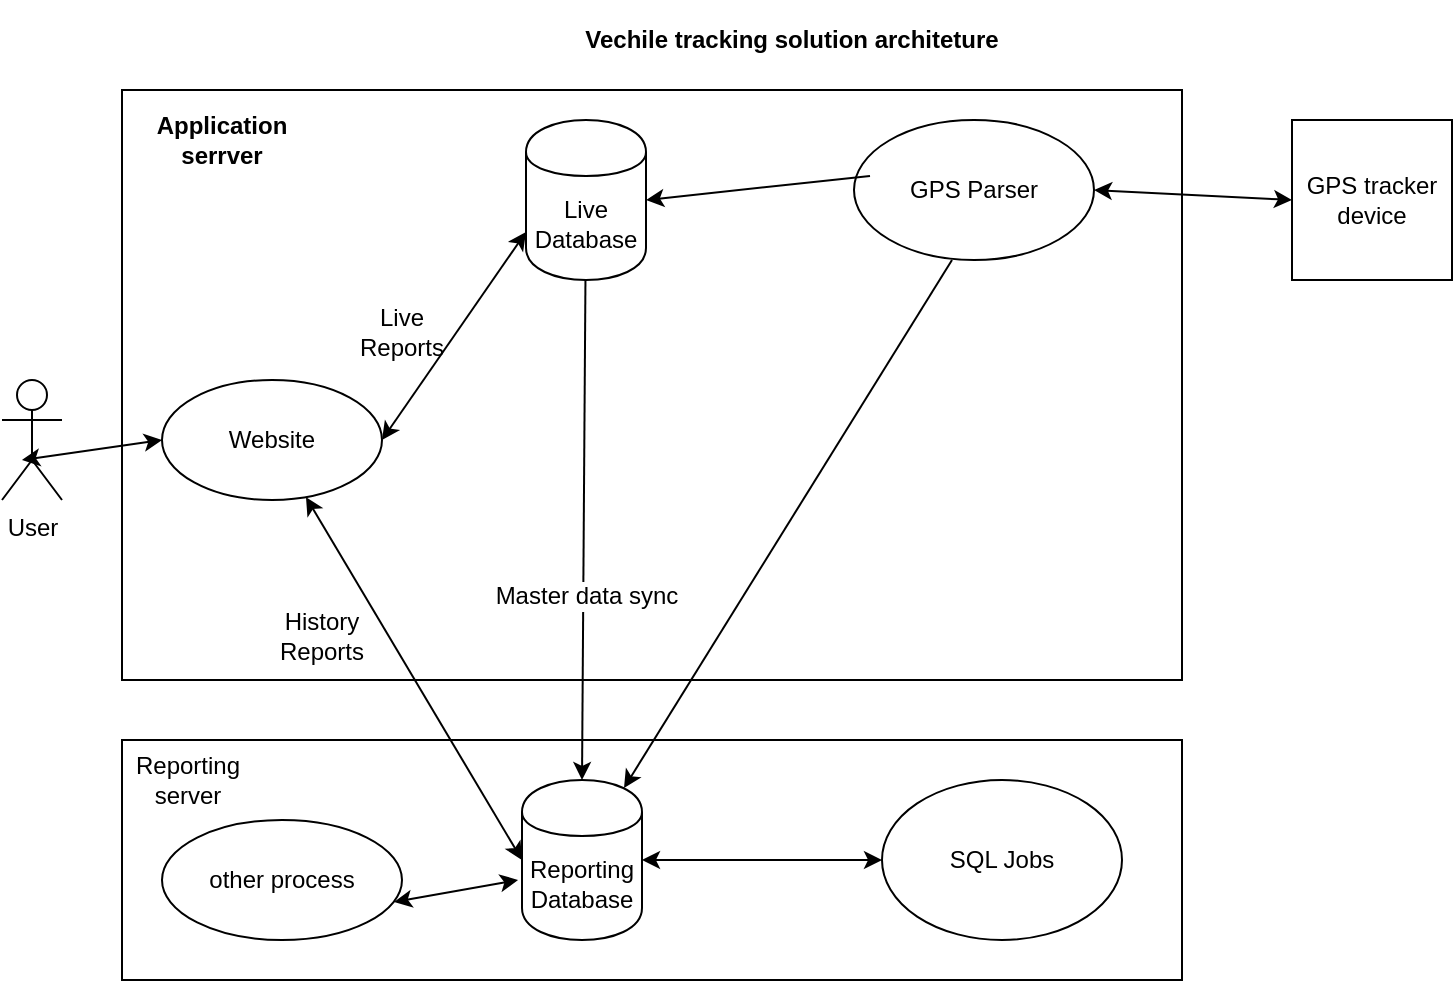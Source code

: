 <mxfile version="10.6.2" type="github"><diagram id="zHe4CY8XMsQfp38rmFLk" name="Page-1"><mxGraphModel dx="1394" dy="771" grid="1" gridSize="10" guides="1" tooltips="1" connect="1" arrows="1" fold="1" page="1" pageScale="1" pageWidth="850" pageHeight="1100" math="0" shadow="0"><root><mxCell id="0"/><mxCell id="1" parent="0"/><mxCell id="LbRNPMHrfJi3IYBkp5Uc-1" value="" style="rounded=0;whiteSpace=wrap;html=1;" vertex="1" parent="1"><mxGeometry x="80" y="430" width="530" height="120" as="geometry"/></mxCell><mxCell id="LbRNPMHrfJi3IYBkp5Uc-2" value="" style="rounded=0;whiteSpace=wrap;html=1;" vertex="1" parent="1"><mxGeometry x="80" y="105" width="530" height="295" as="geometry"/></mxCell><mxCell id="LbRNPMHrfJi3IYBkp5Uc-3" value="GPS tracker device" style="whiteSpace=wrap;html=1;aspect=fixed;" vertex="1" parent="1"><mxGeometry x="665" y="120" width="80" height="80" as="geometry"/></mxCell><mxCell id="LbRNPMHrfJi3IYBkp5Uc-4" style="edgeStyle=none;rounded=0;html=1;entryX=0.5;entryY=0;jettySize=auto;orthogonalLoop=1;entryDx=0;entryDy=0;" edge="1" parent="1" source="LbRNPMHrfJi3IYBkp5Uc-5" target="LbRNPMHrfJi3IYBkp5Uc-6"><mxGeometry relative="1" as="geometry"><mxPoint x="312" y="285" as="targetPoint"/></mxGeometry></mxCell><mxCell id="75xh1AMyfLWsjRzBUCzv-1" value="Master data sync" style="text;html=1;resizable=0;points=[];align=center;verticalAlign=middle;labelBackgroundColor=#ffffff;" vertex="1" connectable="0" parent="LbRNPMHrfJi3IYBkp5Uc-4"><mxGeometry x="0.264" y="1" relative="1" as="geometry"><mxPoint as="offset"/></mxGeometry></mxCell><mxCell id="LbRNPMHrfJi3IYBkp5Uc-5" value="Live Database" style="shape=cylinder;whiteSpace=wrap;html=1;boundedLbl=1;" vertex="1" parent="1"><mxGeometry x="282" y="120" width="60" height="80" as="geometry"/></mxCell><mxCell id="LbRNPMHrfJi3IYBkp5Uc-6" value="Reporting Database&lt;br&gt;" style="shape=cylinder;whiteSpace=wrap;html=1;boundedLbl=1;" vertex="1" parent="1"><mxGeometry x="280" y="450" width="60" height="80" as="geometry"/></mxCell><mxCell id="LbRNPMHrfJi3IYBkp5Uc-7" value="Website" style="ellipse;whiteSpace=wrap;html=1;" vertex="1" parent="1"><mxGeometry x="100" y="250" width="110" height="60" as="geometry"/></mxCell><mxCell id="LbRNPMHrfJi3IYBkp5Uc-11" value="SQL Jobs" style="ellipse;whiteSpace=wrap;html=1;" vertex="1" parent="1"><mxGeometry x="460" y="450" width="120" height="80" as="geometry"/></mxCell><mxCell id="LbRNPMHrfJi3IYBkp5Uc-12" value="Vechile tracking solution architeture" style="text;html=1;strokeColor=none;fillColor=none;align=center;verticalAlign=middle;whiteSpace=wrap;rounded=0;fontStyle=1" vertex="1" parent="1"><mxGeometry x="300" y="60" width="230" height="40" as="geometry"/></mxCell><mxCell id="LbRNPMHrfJi3IYBkp5Uc-13" value="User" style="shape=umlActor;verticalLabelPosition=bottom;labelBackgroundColor=#ffffff;verticalAlign=top;html=1;outlineConnect=0;" vertex="1" parent="1"><mxGeometry x="20" y="250" width="30" height="60" as="geometry"/></mxCell><mxCell id="LbRNPMHrfJi3IYBkp5Uc-14" value="" style="endArrow=classic;startArrow=classic;html=1;exitX=0;exitY=0.5;" edge="1" parent="1" source="LbRNPMHrfJi3IYBkp5Uc-7"><mxGeometry width="50" height="50" relative="1" as="geometry"><mxPoint x="480" y="180" as="sourcePoint"/><mxPoint x="30" y="290" as="targetPoint"/><Array as="points"/></mxGeometry></mxCell><mxCell id="LbRNPMHrfJi3IYBkp5Uc-15" value="GPS Parser" style="ellipse;whiteSpace=wrap;html=1;" vertex="1" parent="1"><mxGeometry x="446" y="120" width="120" height="70" as="geometry"/></mxCell><mxCell id="LbRNPMHrfJi3IYBkp5Uc-16" value="" style="endArrow=classic;startArrow=classic;html=1;entryX=0;entryY=0.7;exitX=1;exitY=0.5;" edge="1" parent="1" source="LbRNPMHrfJi3IYBkp5Uc-7" target="LbRNPMHrfJi3IYBkp5Uc-5"><mxGeometry width="50" height="50" relative="1" as="geometry"><mxPoint x="220" y="270" as="sourcePoint"/><mxPoint x="270" y="220" as="targetPoint"/></mxGeometry></mxCell><mxCell id="LbRNPMHrfJi3IYBkp5Uc-17" value="" style="endArrow=classic;startArrow=classic;html=1;entryX=0;entryY=0.5;" edge="1" parent="1" source="LbRNPMHrfJi3IYBkp5Uc-7" target="LbRNPMHrfJi3IYBkp5Uc-6"><mxGeometry width="50" height="50" relative="1" as="geometry"><mxPoint x="155" y="360" as="sourcePoint"/><mxPoint x="155" y="380.711" as="targetPoint"/></mxGeometry></mxCell><mxCell id="LbRNPMHrfJi3IYBkp5Uc-20" value="" style="endArrow=classic;startArrow=classic;html=1;entryX=0;entryY=0.5;exitX=1;exitY=0.5;" edge="1" parent="1" source="LbRNPMHrfJi3IYBkp5Uc-15" target="LbRNPMHrfJi3IYBkp5Uc-3"><mxGeometry width="50" height="50" relative="1" as="geometry"><mxPoint x="600" y="190" as="sourcePoint"/><mxPoint x="650" y="140" as="targetPoint"/></mxGeometry></mxCell><mxCell id="LbRNPMHrfJi3IYBkp5Uc-21" value="" style="endArrow=classic;startArrow=classic;html=1;entryX=0;entryY=0.5;" edge="1" parent="1" source="LbRNPMHrfJi3IYBkp5Uc-6" target="LbRNPMHrfJi3IYBkp5Uc-11"><mxGeometry width="50" height="50" relative="1" as="geometry"><mxPoint x="350" y="510" as="sourcePoint"/><mxPoint x="420.711" y="460" as="targetPoint"/></mxGeometry></mxCell><mxCell id="LbRNPMHrfJi3IYBkp5Uc-22" value="Application serrver" style="text;html=1;strokeColor=none;fillColor=none;align=center;verticalAlign=middle;whiteSpace=wrap;rounded=0;fontStyle=1" vertex="1" parent="1"><mxGeometry x="90" y="120" width="80" height="20" as="geometry"/></mxCell><mxCell id="LbRNPMHrfJi3IYBkp5Uc-23" value="Reporting server" style="text;html=1;strokeColor=none;fillColor=none;align=center;verticalAlign=middle;whiteSpace=wrap;rounded=0;" vertex="1" parent="1"><mxGeometry x="88" y="440" width="50" height="20" as="geometry"/></mxCell><mxCell id="LbRNPMHrfJi3IYBkp5Uc-24" value="Live Reports" style="text;html=1;strokeColor=none;fillColor=none;align=center;verticalAlign=middle;whiteSpace=wrap;rounded=0;" vertex="1" parent="1"><mxGeometry x="200" y="216" width="40" height="20" as="geometry"/></mxCell><mxCell id="LbRNPMHrfJi3IYBkp5Uc-25" value="History Reports" style="text;html=1;strokeColor=none;fillColor=none;align=center;verticalAlign=middle;whiteSpace=wrap;rounded=0;" vertex="1" parent="1"><mxGeometry x="160" y="368" width="40" height="20" as="geometry"/></mxCell><mxCell id="75xh1AMyfLWsjRzBUCzv-7" value="" style="endArrow=classic;html=1;entryX=0.85;entryY=0.05;entryDx=0;entryDy=0;entryPerimeter=0;" edge="1" parent="1" target="LbRNPMHrfJi3IYBkp5Uc-6"><mxGeometry width="50" height="50" relative="1" as="geometry"><mxPoint x="495" y="190" as="sourcePoint"/><mxPoint x="355" y="310" as="targetPoint"/></mxGeometry></mxCell><mxCell id="75xh1AMyfLWsjRzBUCzv-8" value="" style="endArrow=classic;html=1;entryX=1;entryY=0.5;entryDx=0;entryDy=0;" edge="1" parent="1" target="LbRNPMHrfJi3IYBkp5Uc-5"><mxGeometry width="50" height="50" relative="1" as="geometry"><mxPoint x="454" y="148" as="sourcePoint"/><mxPoint x="290" y="412" as="targetPoint"/></mxGeometry></mxCell><mxCell id="75xh1AMyfLWsjRzBUCzv-9" value="other process" style="ellipse;whiteSpace=wrap;html=1;" vertex="1" parent="1"><mxGeometry x="100" y="470" width="120" height="60" as="geometry"/></mxCell><mxCell id="75xh1AMyfLWsjRzBUCzv-11" value="" style="endArrow=classic;startArrow=classic;html=1;exitX=0.967;exitY=0.683;exitDx=0;exitDy=0;exitPerimeter=0;entryX=-0.033;entryY=0.625;entryDx=0;entryDy=0;entryPerimeter=0;" edge="1" parent="1" source="75xh1AMyfLWsjRzBUCzv-9" target="LbRNPMHrfJi3IYBkp5Uc-6"><mxGeometry width="50" height="50" relative="1" as="geometry"><mxPoint x="220" y="540" as="sourcePoint"/><mxPoint x="270" y="490" as="targetPoint"/></mxGeometry></mxCell></root></mxGraphModel></diagram><diagram id="Pu86or4I_9lsWGCSrJjE" name="Page-2"><mxGraphModel dx="1394" dy="771" grid="1" gridSize="10" guides="1" tooltips="1" connect="1" arrows="1" fold="1" page="1" pageScale="1" pageWidth="850" pageHeight="1100" math="0" shadow="0"><root><mxCell id="s_F1cdw_mMLnjErDUz20-0"/><mxCell id="s_F1cdw_mMLnjErDUz20-1" parent="s_F1cdw_mMLnjErDUz20-0"/><mxCell id="s_F1cdw_mMLnjErDUz20-2" value="" style="rounded=0;whiteSpace=wrap;html=1;" vertex="1" parent="s_F1cdw_mMLnjErDUz20-1"><mxGeometry x="80" y="430" width="530" height="120" as="geometry"/></mxCell><mxCell id="s_F1cdw_mMLnjErDUz20-3" value="" style="rounded=0;whiteSpace=wrap;html=1;" vertex="1" parent="s_F1cdw_mMLnjErDUz20-1"><mxGeometry x="80" y="105" width="530" height="295" as="geometry"/></mxCell><mxCell id="s_F1cdw_mMLnjErDUz20-4" value="GPS tracker device" style="whiteSpace=wrap;html=1;aspect=fixed;" vertex="1" parent="s_F1cdw_mMLnjErDUz20-1"><mxGeometry x="665" y="120" width="80" height="80" as="geometry"/></mxCell><mxCell id="s_F1cdw_mMLnjErDUz20-5" style="edgeStyle=none;rounded=0;html=1;entryX=0.5;entryY=0;jettySize=auto;orthogonalLoop=1;" edge="1" parent="s_F1cdw_mMLnjErDUz20-1" source="s_F1cdw_mMLnjErDUz20-6" target="s_F1cdw_mMLnjErDUz20-10"><mxGeometry relative="1" as="geometry"/></mxCell><mxCell id="s_F1cdw_mMLnjErDUz20-6" value="Live Database" style="shape=cylinder;whiteSpace=wrap;html=1;boundedLbl=1;" vertex="1" parent="s_F1cdw_mMLnjErDUz20-1"><mxGeometry x="282" y="120" width="60" height="80" as="geometry"/></mxCell><mxCell id="s_F1cdw_mMLnjErDUz20-7" value="Reporting Database&lt;br&gt;" style="shape=cylinder;whiteSpace=wrap;html=1;boundedLbl=1;" vertex="1" parent="s_F1cdw_mMLnjErDUz20-1"><mxGeometry x="280" y="450" width="60" height="80" as="geometry"/></mxCell><mxCell id="s_F1cdw_mMLnjErDUz20-8" value="Website" style="ellipse;whiteSpace=wrap;html=1;" vertex="1" parent="s_F1cdw_mMLnjErDUz20-1"><mxGeometry x="100" y="250" width="110" height="60" as="geometry"/></mxCell><mxCell id="s_F1cdw_mMLnjErDUz20-9" style="edgeStyle=none;rounded=0;html=1;entryX=0.5;entryY=0;jettySize=auto;orthogonalLoop=1;" edge="1" parent="s_F1cdw_mMLnjErDUz20-1" source="s_F1cdw_mMLnjErDUz20-10" target="s_F1cdw_mMLnjErDUz20-7"><mxGeometry relative="1" as="geometry"/></mxCell><mxCell id="s_F1cdw_mMLnjErDUz20-10" value="Copy data" style="ellipse;whiteSpace=wrap;html=1;" vertex="1" parent="s_F1cdw_mMLnjErDUz20-1"><mxGeometry x="252" y="285" width="120" height="50" as="geometry"/></mxCell><mxCell id="s_F1cdw_mMLnjErDUz20-11" value="Misc process 1" style="ellipse;whiteSpace=wrap;html=1;" vertex="1" parent="s_F1cdw_mMLnjErDUz20-1"><mxGeometry x="451" y="230" width="120" height="50" as="geometry"/></mxCell><mxCell id="s_F1cdw_mMLnjErDUz20-12" value="Misc process 2" style="ellipse;whiteSpace=wrap;html=1;" vertex="1" parent="s_F1cdw_mMLnjErDUz20-1"><mxGeometry x="460" y="450" width="120" height="80" as="geometry"/></mxCell><mxCell id="s_F1cdw_mMLnjErDUz20-13" value="Vechile tracking solution architeture" style="text;html=1;strokeColor=none;fillColor=none;align=center;verticalAlign=middle;whiteSpace=wrap;rounded=0;fontStyle=1" vertex="1" parent="s_F1cdw_mMLnjErDUz20-1"><mxGeometry x="300" y="60" width="230" height="40" as="geometry"/></mxCell><mxCell id="s_F1cdw_mMLnjErDUz20-14" value="User" style="shape=umlActor;verticalLabelPosition=bottom;labelBackgroundColor=#ffffff;verticalAlign=top;html=1;outlineConnect=0;" vertex="1" parent="s_F1cdw_mMLnjErDUz20-1"><mxGeometry x="20" y="250" width="30" height="60" as="geometry"/></mxCell><mxCell id="s_F1cdw_mMLnjErDUz20-15" value="" style="endArrow=classic;startArrow=classic;html=1;exitX=0;exitY=0.5;" edge="1" parent="s_F1cdw_mMLnjErDUz20-1" source="s_F1cdw_mMLnjErDUz20-8"><mxGeometry width="50" height="50" relative="1" as="geometry"><mxPoint x="480" y="180" as="sourcePoint"/><mxPoint x="30" y="290" as="targetPoint"/><Array as="points"/></mxGeometry></mxCell><mxCell id="s_F1cdw_mMLnjErDUz20-16" value="GPS Parser" style="ellipse;whiteSpace=wrap;html=1;" vertex="1" parent="s_F1cdw_mMLnjErDUz20-1"><mxGeometry x="446" y="120" width="120" height="80" as="geometry"/></mxCell><mxCell id="s_F1cdw_mMLnjErDUz20-17" value="" style="endArrow=classic;startArrow=classic;html=1;entryX=0;entryY=0.7;exitX=1;exitY=0.5;" edge="1" parent="s_F1cdw_mMLnjErDUz20-1" source="s_F1cdw_mMLnjErDUz20-8" target="s_F1cdw_mMLnjErDUz20-6"><mxGeometry width="50" height="50" relative="1" as="geometry"><mxPoint x="220" y="270" as="sourcePoint"/><mxPoint x="270" y="220" as="targetPoint"/></mxGeometry></mxCell><mxCell id="s_F1cdw_mMLnjErDUz20-18" value="" style="endArrow=classic;startArrow=classic;html=1;entryX=0;entryY=0.5;" edge="1" parent="s_F1cdw_mMLnjErDUz20-1" source="s_F1cdw_mMLnjErDUz20-8" target="s_F1cdw_mMLnjErDUz20-7"><mxGeometry width="50" height="50" relative="1" as="geometry"><mxPoint x="155" y="360" as="sourcePoint"/><mxPoint x="155" y="380.711" as="targetPoint"/></mxGeometry></mxCell><mxCell id="s_F1cdw_mMLnjErDUz20-19" value="" style="endArrow=classic;startArrow=classic;html=1;entryX=0;entryY=0.5;exitX=1;exitY=0.5;" edge="1" parent="s_F1cdw_mMLnjErDUz20-1" source="s_F1cdw_mMLnjErDUz20-6" target="s_F1cdw_mMLnjErDUz20-16"><mxGeometry width="50" height="50" relative="1" as="geometry"><mxPoint x="340" y="230" as="sourcePoint"/><mxPoint x="390" y="180" as="targetPoint"/></mxGeometry></mxCell><mxCell id="s_F1cdw_mMLnjErDUz20-20" value="" style="endArrow=classic;startArrow=classic;html=1;entryX=0;entryY=0.5;" edge="1" parent="s_F1cdw_mMLnjErDUz20-1" source="s_F1cdw_mMLnjErDUz20-6" target="s_F1cdw_mMLnjErDUz20-11"><mxGeometry width="50" height="50" relative="1" as="geometry"><mxPoint x="310" y="300" as="sourcePoint"/><mxPoint x="310" y="320.711" as="targetPoint"/><Array as="points"><mxPoint x="340" y="196"/></Array></mxGeometry></mxCell><mxCell id="s_F1cdw_mMLnjErDUz20-21" value="" style="endArrow=classic;startArrow=classic;html=1;entryX=0;entryY=0.5;exitX=1;exitY=0.5;" edge="1" parent="s_F1cdw_mMLnjErDUz20-1" source="s_F1cdw_mMLnjErDUz20-16" target="s_F1cdw_mMLnjErDUz20-4"><mxGeometry width="50" height="50" relative="1" as="geometry"><mxPoint x="600" y="190" as="sourcePoint"/><mxPoint x="650" y="140" as="targetPoint"/></mxGeometry></mxCell><mxCell id="s_F1cdw_mMLnjErDUz20-22" value="" style="endArrow=classic;startArrow=classic;html=1;entryX=0;entryY=0.5;" edge="1" parent="s_F1cdw_mMLnjErDUz20-1" source="s_F1cdw_mMLnjErDUz20-7" target="s_F1cdw_mMLnjErDUz20-12"><mxGeometry width="50" height="50" relative="1" as="geometry"><mxPoint x="350" y="510" as="sourcePoint"/><mxPoint x="420.711" y="460" as="targetPoint"/></mxGeometry></mxCell><mxCell id="s_F1cdw_mMLnjErDUz20-23" value="Server 1" style="text;html=1;strokeColor=none;fillColor=none;align=center;verticalAlign=middle;whiteSpace=wrap;rounded=0;fontStyle=1" vertex="1" parent="s_F1cdw_mMLnjErDUz20-1"><mxGeometry x="90" y="120" width="80" height="20" as="geometry"/></mxCell><mxCell id="s_F1cdw_mMLnjErDUz20-24" value="Sever 2" style="text;html=1;strokeColor=none;fillColor=none;align=center;verticalAlign=middle;whiteSpace=wrap;rounded=0;" vertex="1" parent="s_F1cdw_mMLnjErDUz20-1"><mxGeometry x="88" y="440" width="50" height="20" as="geometry"/></mxCell><mxCell id="s_F1cdw_mMLnjErDUz20-25" value="Live Reports" style="text;html=1;strokeColor=none;fillColor=none;align=center;verticalAlign=middle;whiteSpace=wrap;rounded=0;" vertex="1" parent="s_F1cdw_mMLnjErDUz20-1"><mxGeometry x="200" y="216" width="40" height="20" as="geometry"/></mxCell><mxCell id="s_F1cdw_mMLnjErDUz20-26" value="History Reports" style="text;html=1;strokeColor=none;fillColor=none;align=center;verticalAlign=middle;whiteSpace=wrap;rounded=0;" vertex="1" parent="s_F1cdw_mMLnjErDUz20-1"><mxGeometry x="160" y="368" width="40" height="20" as="geometry"/></mxCell></root></mxGraphModel></diagram></mxfile>